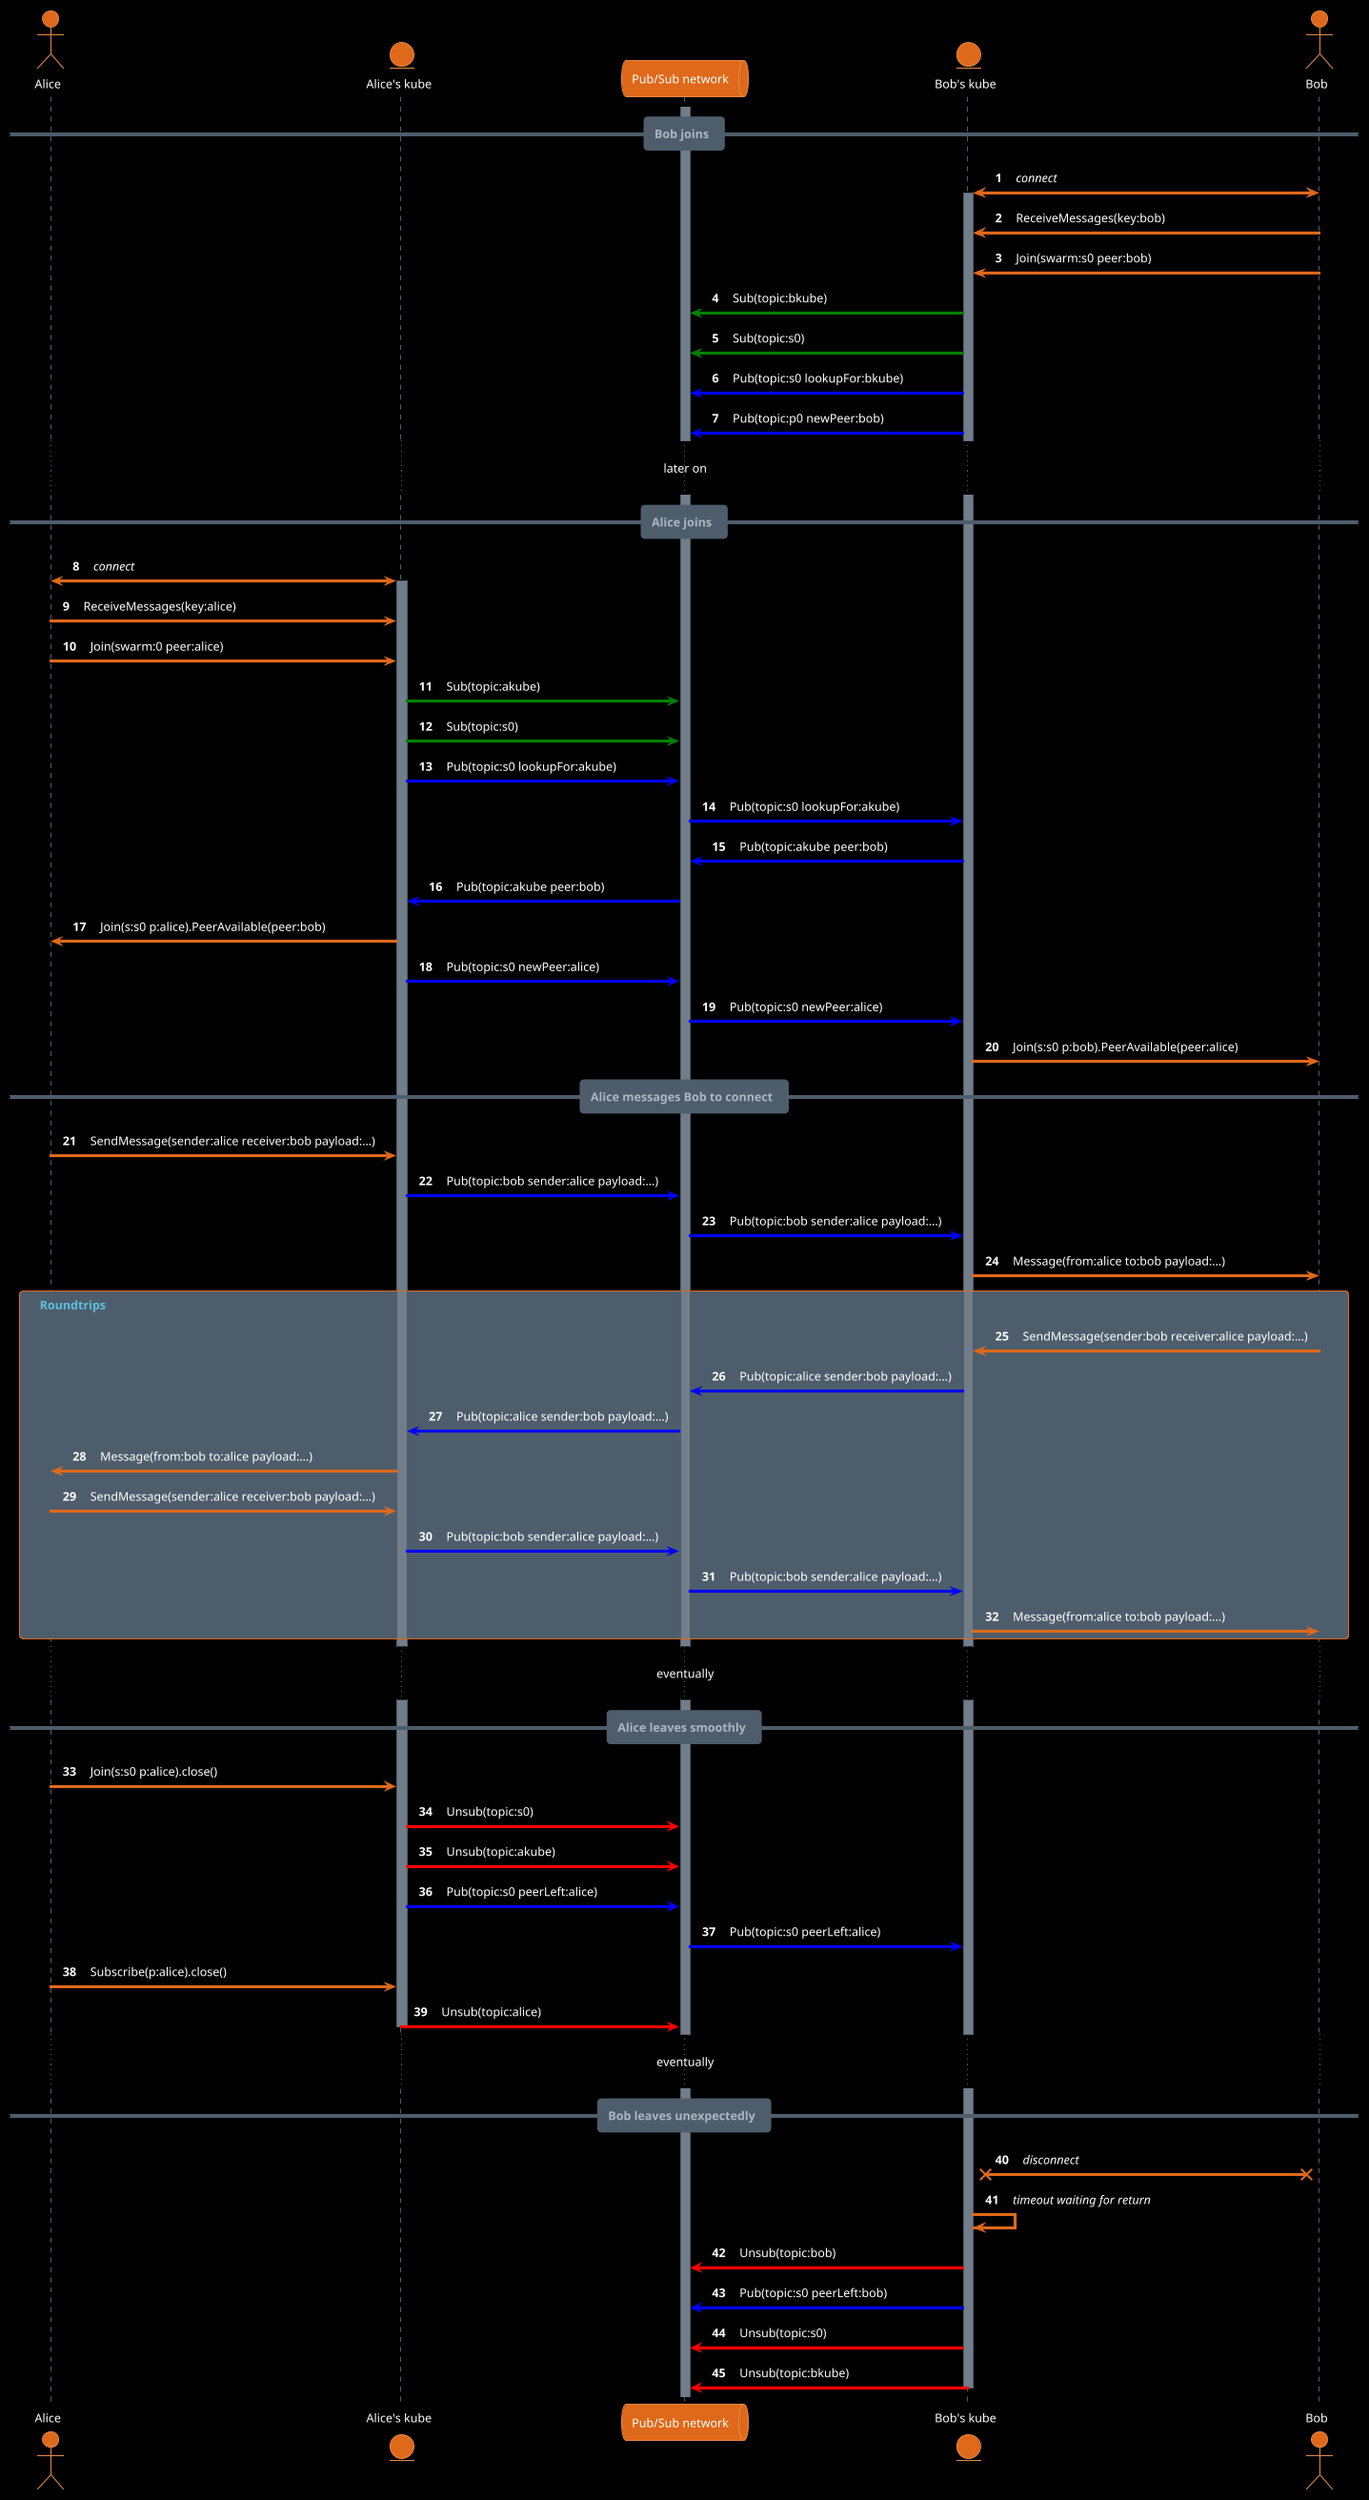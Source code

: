 @startuml
!theme superhero
skinparam backgroundColor black

actor       Alice             as alice
entity      "Alice's kube"    as akube
queue       "Pub/Sub network" as psn
entity      "Bob's kube"      as bkube
actor       Bob               as bob
autonumber

activate psn
== Bob joins ==
bob <-> bkube:        <i>connect</i>
activate bkube
bob -> bkube:         ReceiveMessages(key:bob)
bob -> bkube:         Join(swarm:s0 peer:bob)
bkube -[#green]> psn: Sub(topic:bkube)
bkube -[#green]> psn: Sub(topic:s0)
bkube -[#blue]> psn:  Pub(topic:s0 lookupFor:bkube)
bkube -[#blue]> psn:  Pub(topic:p0 newPeer:bob)
...later on...
== Alice joins ==
alice <-> akube:<i>connect</i>
activate akube
alice -> akube:       ReceiveMessages(key:alice)
alice -> akube:       Join(swarm:0 peer:alice)
akube -[#green]> psn: Sub(topic:akube)
akube -[#green]> psn: Sub(topic:s0)
akube -[#blue]> psn:  Pub(topic:s0 lookupFor:akube)
psn -[#blue]> bkube:  Pub(topic:s0 lookupFor:akube)
bkube -[#blue]> psn:  Pub(topic:akube peer:bob)
psn -[#blue]> akube:  Pub(topic:akube peer:bob)
akube -> alice:       Join(s:s0 p:alice).PeerAvailable(peer:bob)
akube -[#blue]> psn:  Pub(topic:s0 newPeer:alice)
psn   -[#blue]> bkube:Pub(topic:s0 newPeer:alice)
bkube -> bob:         Join(s:s0 p:bob).PeerAvailable(peer:alice)

== Alice messages Bob to connect ==
alice -> akube:       SendMessage(sender:alice receiver:bob payload:…)
akube -[#blue]> psn:  Pub(topic:bob sender:alice payload:…)
psn -[#blue]> bkube:  Pub(topic:bob sender:alice payload:…)
bkube -> bob:         Message(from:alice to:bob payload:…)

group Roundtrips
bob -> bkube:         SendMessage(sender:bob receiver:alice payload:…)
bkube -[#blue]> psn:  Pub(topic:alice sender:bob payload:…)
psn -[#blue]> akube:  Pub(topic:alice sender:bob payload:…)
akube -> alice:       Message(from:bob to:alice payload:…)

alice -> akube:       SendMessage(sender:alice receiver:bob payload:…)
akube -[#blue]> psn:  Pub(topic:bob sender:alice payload:…)
psn -[#blue]> bkube:  Pub(topic:bob sender:alice payload:…)
bkube -> bob:         Message(from:alice to:bob payload:…)
end

...eventually...
== Alice leaves smoothly ==
alice -> akube:       Join(s:s0 p:alice).close()
akube -[#red]> psn:   Unsub(topic:s0)
akube -[#red]> psn:   Unsub(topic:akube)
akube -[#blue]> psn:  Pub(topic:s0 peerLeft:alice)
psn -[#blue]> bkube:  Pub(topic:s0 peerLeft:alice)
alice -> akube:       Subscribe(p:alice).close()
akube -[#red]> psn:   Unsub(topic:alice)
deactivate akube
...eventually...
== Bob leaves unexpectedly ==
bob X-X bkube:        <i>disconnect</i>
bkube -> bkube:       <i>timeout waiting for return</i>
bkube -[#red]> psn:   Unsub(topic:bob)
bkube -[#blue]> psn:  Pub(topic:s0 peerLeft:bob)
bkube -[#red]> psn:   Unsub(topic:s0)
bkube -[#red]> psn:   Unsub(topic:bkube)
deactivate bkube

@enduml
